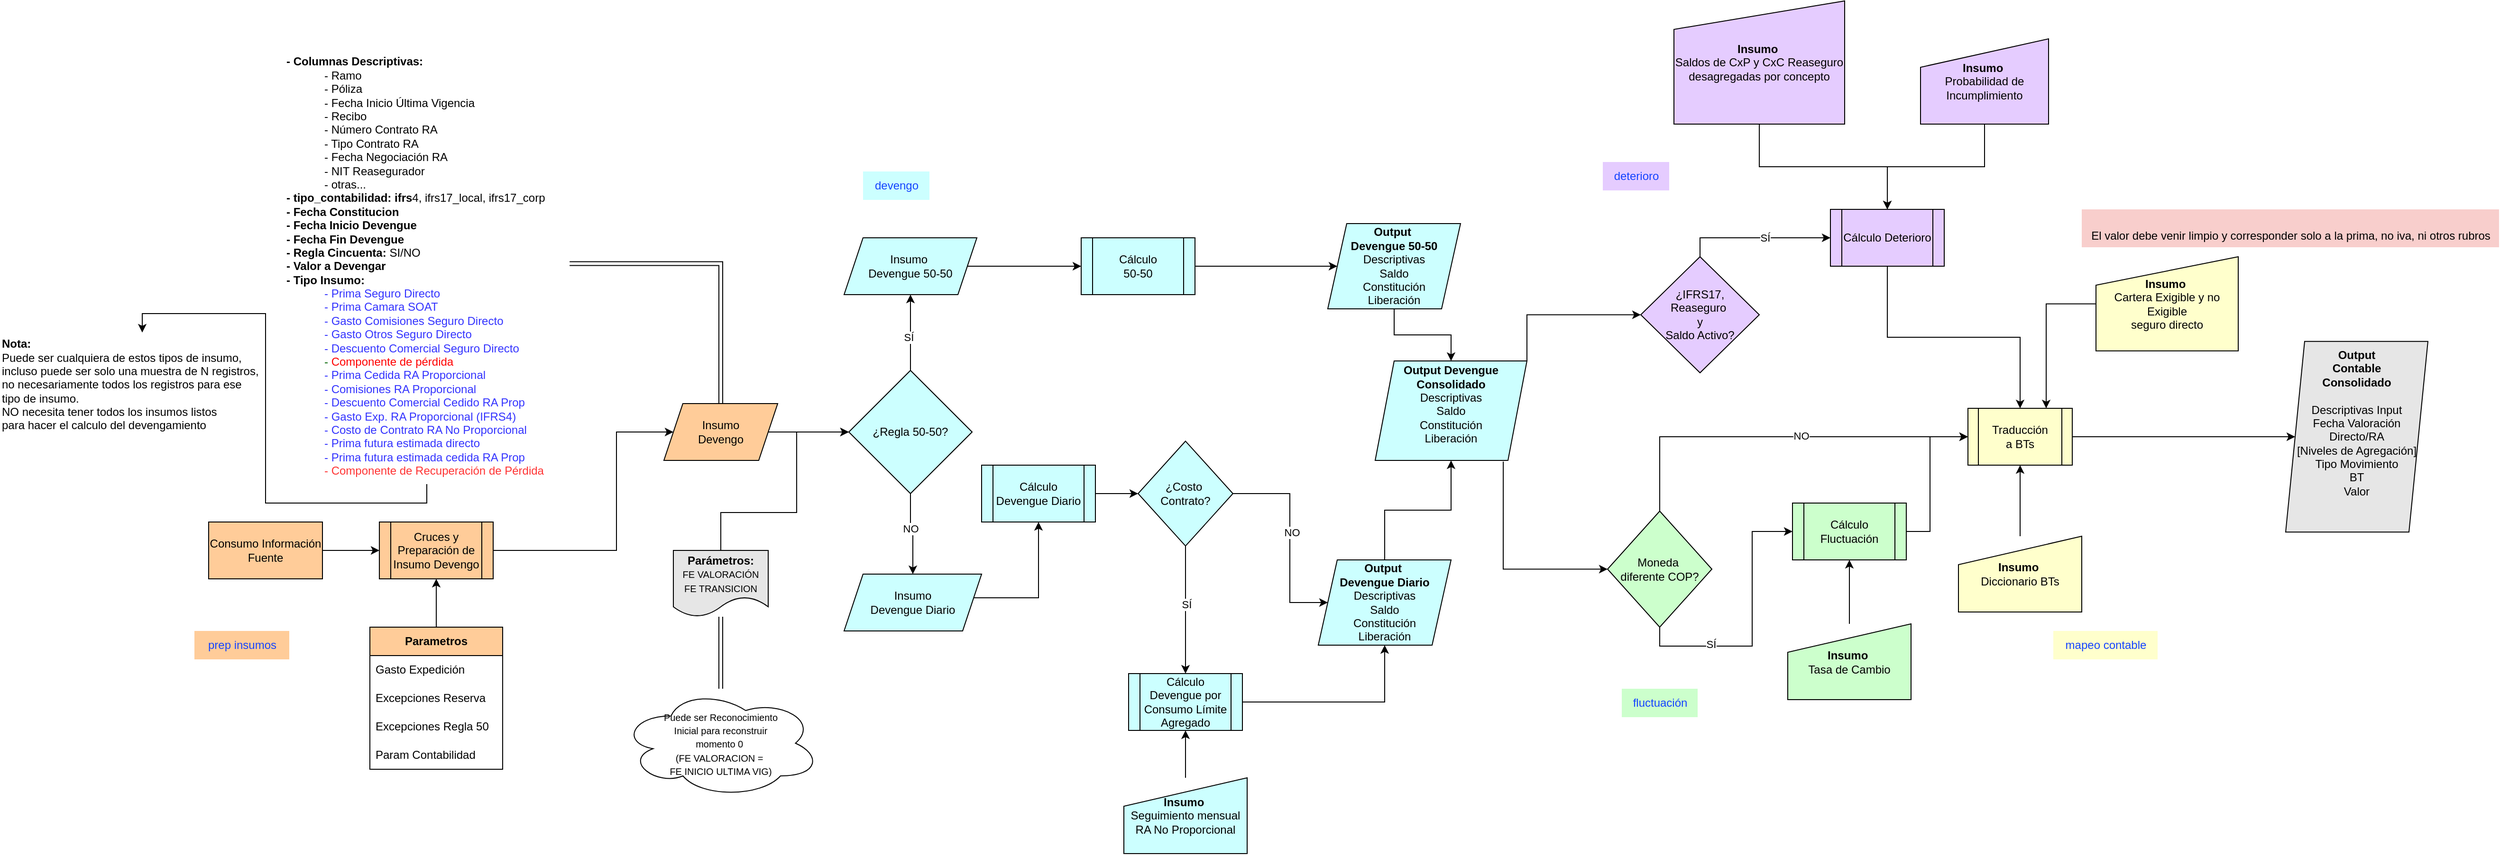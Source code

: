 <mxfile version="26.2.14">
  <diagram name="Page-1" id="3X4eecW_N2UQEbHvISbu">
    <mxGraphModel dx="2959" dy="911" grid="1" gridSize="10" guides="1" tooltips="1" connect="1" arrows="1" fold="1" page="1" pageScale="1" pageWidth="850" pageHeight="1100" math="0" shadow="0">
      <root>
        <mxCell id="0" />
        <mxCell id="1" parent="0" />
        <mxCell id="kGzBY6nuA2iQlPETbh8g-3" style="edgeStyle=orthogonalEdgeStyle;rounded=0;orthogonalLoop=1;jettySize=auto;html=1;exitX=0.5;exitY=1;exitDx=0;exitDy=0;fillColor=#CCFFFF;" edge="1" parent="1" source="kGzBY6nuA2iQlPETbh8g-106" target="kGzBY6nuA2iQlPETbh8g-111">
          <mxGeometry relative="1" as="geometry">
            <mxPoint x="790" y="645" as="targetPoint" />
            <mxPoint x="645" y="290" as="sourcePoint" />
          </mxGeometry>
        </mxCell>
        <mxCell id="kGzBY6nuA2iQlPETbh8g-113" value="SÍ" style="edgeLabel;html=1;align=center;verticalAlign=middle;resizable=0;points=[];" vertex="1" connectable="0" parent="kGzBY6nuA2iQlPETbh8g-3">
          <mxGeometry x="-0.089" y="1" relative="1" as="geometry">
            <mxPoint as="offset" />
          </mxGeometry>
        </mxCell>
        <mxCell id="kGzBY6nuA2iQlPETbh8g-8" value="Cálculo&lt;div&gt;Devengue Diario&lt;/div&gt;" style="shape=process;whiteSpace=wrap;html=1;backgroundOutline=1;fillColor=#CCFFFF;" vertex="1" parent="1">
          <mxGeometry x="415" y="500" width="120" height="60" as="geometry" />
        </mxCell>
        <mxCell id="kGzBY6nuA2iQlPETbh8g-64" style="edgeStyle=orthogonalEdgeStyle;rounded=0;orthogonalLoop=1;jettySize=auto;html=1;exitX=1;exitY=0.5;exitDx=0;exitDy=0;entryX=0;entryY=0.5;entryDx=0;entryDy=0;" edge="1" parent="1" source="kGzBY6nuA2iQlPETbh8g-9" target="kGzBY6nuA2iQlPETbh8g-18">
          <mxGeometry relative="1" as="geometry">
            <mxPoint x="270" y="465" as="targetPoint" />
          </mxGeometry>
        </mxCell>
        <mxCell id="kGzBY6nuA2iQlPETbh8g-81" style="edgeStyle=orthogonalEdgeStyle;rounded=0;orthogonalLoop=1;jettySize=auto;html=1;exitX=0.5;exitY=0;exitDx=0;exitDy=0;entryX=1.002;entryY=0.494;entryDx=0;entryDy=0;entryPerimeter=0;shape=link;" edge="1" parent="1" source="kGzBY6nuA2iQlPETbh8g-9" target="kGzBY6nuA2iQlPETbh8g-60">
          <mxGeometry relative="1" as="geometry">
            <Array as="points">
              <mxPoint x="140" y="287" />
            </Array>
          </mxGeometry>
        </mxCell>
        <mxCell id="kGzBY6nuA2iQlPETbh8g-9" value="Insumo&lt;div&gt;Devengo&lt;/div&gt;" style="shape=parallelogram;perimeter=parallelogramPerimeter;whiteSpace=wrap;html=1;fixedSize=1;fillColor=#FFCC99;" vertex="1" parent="1">
          <mxGeometry x="80" y="435" width="120" height="60" as="geometry" />
        </mxCell>
        <mxCell id="kGzBY6nuA2iQlPETbh8g-33" style="edgeStyle=orthogonalEdgeStyle;rounded=0;orthogonalLoop=1;jettySize=auto;html=1;exitX=1;exitY=0.5;exitDx=0;exitDy=0;fillColor=#CCFFFF;" edge="1" parent="1" source="kGzBY6nuA2iQlPETbh8g-16" target="kGzBY6nuA2iQlPETbh8g-32">
          <mxGeometry relative="1" as="geometry" />
        </mxCell>
        <mxCell id="kGzBY6nuA2iQlPETbh8g-16" value="Cálculo&lt;div&gt;50-50&lt;/div&gt;" style="shape=process;whiteSpace=wrap;html=1;backgroundOutline=1;fillColor=#CCFFFF;" vertex="1" parent="1">
          <mxGeometry x="520" y="260" width="120" height="60" as="geometry" />
        </mxCell>
        <mxCell id="kGzBY6nuA2iQlPETbh8g-20" style="edgeStyle=orthogonalEdgeStyle;rounded=0;orthogonalLoop=1;jettySize=auto;html=1;exitX=0.5;exitY=0;exitDx=0;exitDy=0;entryX=0.5;entryY=1;entryDx=0;entryDy=0;fillColor=#CCFFFF;" edge="1" parent="1" source="kGzBY6nuA2iQlPETbh8g-18" target="kGzBY6nuA2iQlPETbh8g-22">
          <mxGeometry relative="1" as="geometry">
            <mxPoint x="365" y="370" as="targetPoint" />
          </mxGeometry>
        </mxCell>
        <mxCell id="kGzBY6nuA2iQlPETbh8g-28" value="SÍ" style="edgeLabel;html=1;align=center;verticalAlign=middle;resizable=0;points=[];fillColor=#CCFFFF;" vertex="1" connectable="0" parent="kGzBY6nuA2iQlPETbh8g-20">
          <mxGeometry x="-0.125" y="2" relative="1" as="geometry">
            <mxPoint as="offset" />
          </mxGeometry>
        </mxCell>
        <mxCell id="kGzBY6nuA2iQlPETbh8g-24" style="edgeStyle=orthogonalEdgeStyle;rounded=0;orthogonalLoop=1;jettySize=auto;html=1;exitX=0.5;exitY=1;exitDx=0;exitDy=0;fillColor=#CCFFFF;" edge="1" parent="1" source="kGzBY6nuA2iQlPETbh8g-18" target="kGzBY6nuA2iQlPETbh8g-25">
          <mxGeometry relative="1" as="geometry">
            <mxPoint x="340" y="600" as="targetPoint" />
          </mxGeometry>
        </mxCell>
        <mxCell id="kGzBY6nuA2iQlPETbh8g-29" value="NO" style="edgeLabel;html=1;align=center;verticalAlign=middle;resizable=0;points=[];fillColor=#CCFFFF;" vertex="1" connectable="0" parent="kGzBY6nuA2iQlPETbh8g-24">
          <mxGeometry x="-0.167" relative="1" as="geometry">
            <mxPoint as="offset" />
          </mxGeometry>
        </mxCell>
        <mxCell id="kGzBY6nuA2iQlPETbh8g-18" value="¿Regla 50-50?" style="rhombus;whiteSpace=wrap;html=1;fillColor=#CCFFFF;" vertex="1" parent="1">
          <mxGeometry x="275" y="400" width="130" height="130" as="geometry" />
        </mxCell>
        <mxCell id="kGzBY6nuA2iQlPETbh8g-26" style="edgeStyle=orthogonalEdgeStyle;rounded=0;orthogonalLoop=1;jettySize=auto;html=1;exitX=1;exitY=0.5;exitDx=0;exitDy=0;entryX=0;entryY=0.5;entryDx=0;entryDy=0;fillColor=#CCFFFF;" edge="1" parent="1" source="kGzBY6nuA2iQlPETbh8g-22" target="kGzBY6nuA2iQlPETbh8g-16">
          <mxGeometry relative="1" as="geometry" />
        </mxCell>
        <mxCell id="kGzBY6nuA2iQlPETbh8g-22" value="Insumo&amp;nbsp;&lt;div&gt;Devengue 50-50&lt;/div&gt;" style="shape=parallelogram;perimeter=parallelogramPerimeter;whiteSpace=wrap;html=1;fixedSize=1;fillColor=#CCFFFF;" vertex="1" parent="1">
          <mxGeometry x="270" y="260" width="140" height="60" as="geometry" />
        </mxCell>
        <mxCell id="kGzBY6nuA2iQlPETbh8g-117" style="edgeStyle=orthogonalEdgeStyle;rounded=0;orthogonalLoop=1;jettySize=auto;html=1;exitX=1;exitY=0.5;exitDx=0;exitDy=0;entryX=0.5;entryY=1;entryDx=0;entryDy=0;" edge="1" parent="1" source="kGzBY6nuA2iQlPETbh8g-25" target="kGzBY6nuA2iQlPETbh8g-8">
          <mxGeometry relative="1" as="geometry">
            <mxPoint x="475" y="600" as="targetPoint" />
            <Array as="points">
              <mxPoint x="405" y="640" />
              <mxPoint x="475" y="640" />
              <mxPoint x="475" y="585" />
            </Array>
          </mxGeometry>
        </mxCell>
        <mxCell id="kGzBY6nuA2iQlPETbh8g-25" value="Insumo&lt;div&gt;Devengue Diario&lt;/div&gt;" style="shape=parallelogram;perimeter=parallelogramPerimeter;whiteSpace=wrap;html=1;fixedSize=1;fillColor=#CCFFFF;" vertex="1" parent="1">
          <mxGeometry x="270" y="615" width="145" height="60" as="geometry" />
        </mxCell>
        <mxCell id="kGzBY6nuA2iQlPETbh8g-39" style="edgeStyle=orthogonalEdgeStyle;rounded=0;orthogonalLoop=1;jettySize=auto;html=1;exitX=0.5;exitY=0;exitDx=0;exitDy=0;fillColor=#CCFFFF;" edge="1" parent="1" source="kGzBY6nuA2iQlPETbh8g-30" target="kGzBY6nuA2iQlPETbh8g-38">
          <mxGeometry relative="1" as="geometry" />
        </mxCell>
        <mxCell id="kGzBY6nuA2iQlPETbh8g-30" value="&lt;div style=&quot;text-wrap-mode: nowrap;&quot;&gt;&lt;span style=&quot;background-color: transparent; color: light-dark(rgb(0, 0, 0), rgb(255, 255, 255));&quot;&gt;&lt;br&gt;&lt;/span&gt;&lt;/div&gt;&lt;div style=&quot;text-wrap-mode: nowrap;&quot;&gt;&lt;span style=&quot;background-color: transparent; color: light-dark(rgb(0, 0, 0), rgb(255, 255, 255));&quot;&gt;&lt;b&gt;Output&amp;nbsp;&lt;/b&gt;&lt;/span&gt;&lt;/div&gt;&lt;div style=&quot;text-wrap-mode: nowrap;&quot;&gt;&lt;span style=&quot;background-color: transparent; color: light-dark(rgb(0, 0, 0), rgb(255, 255, 255));&quot;&gt;&lt;b&gt;Devengue Diario&lt;/b&gt;&lt;/span&gt;&lt;/div&gt;&lt;div style=&quot;text-wrap-mode: nowrap;&quot;&gt;Descriptivas&lt;/div&gt;&lt;div style=&quot;text-wrap-mode: nowrap;&quot;&gt;&lt;span style=&quot;background-color: transparent; color: light-dark(rgb(0, 0, 0), rgb(255, 255, 255));&quot;&gt;Saldo&lt;/span&gt;&lt;/div&gt;&lt;div style=&quot;text-wrap-mode: nowrap;&quot;&gt;Constitución&lt;/div&gt;&lt;div style=&quot;text-wrap-mode: nowrap;&quot;&gt;Liberación&lt;/div&gt;&lt;div style=&quot;text-wrap-mode: nowrap;&quot;&gt;&lt;br&gt;&lt;/div&gt;" style="shape=parallelogram;perimeter=parallelogramPerimeter;whiteSpace=wrap;html=1;fixedSize=1;fillColor=#CCFFFF;" vertex="1" parent="1">
          <mxGeometry x="770" y="600" width="140" height="90" as="geometry" />
        </mxCell>
        <mxCell id="kGzBY6nuA2iQlPETbh8g-40" style="edgeStyle=orthogonalEdgeStyle;rounded=0;orthogonalLoop=1;jettySize=auto;html=1;exitX=0.5;exitY=1;exitDx=0;exitDy=0;fillColor=#CCFFFF;" edge="1" parent="1" source="kGzBY6nuA2iQlPETbh8g-32" target="kGzBY6nuA2iQlPETbh8g-38">
          <mxGeometry relative="1" as="geometry" />
        </mxCell>
        <mxCell id="kGzBY6nuA2iQlPETbh8g-32" value="&lt;div style=&quot;text-wrap-mode: nowrap;&quot;&gt;&lt;span style=&quot;background-color: transparent; color: light-dark(rgb(0, 0, 0), rgb(255, 255, 255));&quot;&gt;&lt;br&gt;&lt;/span&gt;&lt;/div&gt;&lt;div style=&quot;text-wrap-mode: nowrap;&quot;&gt;&lt;span style=&quot;background-color: transparent; color: light-dark(rgb(0, 0, 0), rgb(255, 255, 255));&quot;&gt;&lt;b&gt;Output&amp;nbsp;&lt;/b&gt;&lt;/span&gt;&lt;/div&gt;&lt;div style=&quot;text-wrap-mode: nowrap;&quot;&gt;&lt;span style=&quot;background-color: transparent; color: light-dark(rgb(0, 0, 0), rgb(255, 255, 255));&quot;&gt;&lt;b&gt;Devengue 50-50&lt;/b&gt;&lt;/span&gt;&lt;/div&gt;&lt;div style=&quot;text-wrap-mode: nowrap;&quot;&gt;&lt;span style=&quot;background-color: transparent; color: light-dark(rgb(0, 0, 0), rgb(255, 255, 255));&quot;&gt;Descriptivas&lt;/span&gt;&lt;/div&gt;&lt;div style=&quot;text-wrap-mode: nowrap;&quot;&gt;&lt;span style=&quot;background-color: transparent; color: light-dark(rgb(0, 0, 0), rgb(255, 255, 255));&quot;&gt;Saldo&lt;/span&gt;&lt;/div&gt;&lt;div style=&quot;text-wrap-mode: nowrap;&quot;&gt;Constitución&lt;/div&gt;&lt;div style=&quot;text-wrap-mode: nowrap;&quot;&gt;Liberación&lt;/div&gt;&lt;div style=&quot;text-wrap-mode: nowrap;&quot;&gt;&lt;br&gt;&lt;/div&gt;" style="shape=parallelogram;perimeter=parallelogramPerimeter;whiteSpace=wrap;html=1;fixedSize=1;fillColor=#CCFFFF;" vertex="1" parent="1">
          <mxGeometry x="780" y="245" width="140" height="90" as="geometry" />
        </mxCell>
        <mxCell id="kGzBY6nuA2iQlPETbh8g-41" style="edgeStyle=orthogonalEdgeStyle;rounded=0;orthogonalLoop=1;jettySize=auto;html=1;exitX=1;exitY=0;exitDx=0;exitDy=0;entryX=0;entryY=0.5;entryDx=0;entryDy=0;" edge="1" parent="1" source="kGzBY6nuA2iQlPETbh8g-38" target="kGzBY6nuA2iQlPETbh8g-45">
          <mxGeometry relative="1" as="geometry">
            <mxPoint x="1080" y="452.5" as="targetPoint" />
          </mxGeometry>
        </mxCell>
        <mxCell id="kGzBY6nuA2iQlPETbh8g-50" style="edgeStyle=orthogonalEdgeStyle;rounded=0;orthogonalLoop=1;jettySize=auto;html=1;exitX=0.5;exitY=1;exitDx=0;exitDy=0;fillColor=#CCFFCC;" edge="1" parent="1" source="kGzBY6nuA2iQlPETbh8g-73" target="kGzBY6nuA2iQlPETbh8g-51">
          <mxGeometry relative="1" as="geometry">
            <mxPoint x="1100" y="600" as="targetPoint" />
            <mxPoint x="1080" y="490" as="sourcePoint" />
          </mxGeometry>
        </mxCell>
        <mxCell id="kGzBY6nuA2iQlPETbh8g-75" value="SÍ" style="edgeLabel;html=1;align=center;verticalAlign=middle;resizable=0;points=[];fillColor=#CCFFCC;" vertex="1" connectable="0" parent="kGzBY6nuA2iQlPETbh8g-50">
          <mxGeometry x="-0.474" y="2" relative="1" as="geometry">
            <mxPoint as="offset" />
          </mxGeometry>
        </mxCell>
        <mxCell id="kGzBY6nuA2iQlPETbh8g-38" value="&lt;b&gt;Output Devengue&lt;/b&gt;&lt;div&gt;&lt;b&gt;Consolidado&lt;/b&gt;&lt;/div&gt;&lt;div&gt;&lt;div&gt;&lt;div style=&quot;text-wrap-mode: nowrap;&quot;&gt;&lt;span style=&quot;background-color: transparent; color: light-dark(rgb(0, 0, 0), rgb(255, 255, 255));&quot;&gt;Descriptivas&lt;/span&gt;&lt;/div&gt;&lt;div style=&quot;text-wrap-mode: nowrap;&quot;&gt;&lt;span style=&quot;background-color: transparent; color: light-dark(rgb(0, 0, 0), rgb(255, 255, 255));&quot;&gt;Saldo&lt;/span&gt;&lt;/div&gt;&lt;div style=&quot;text-wrap-mode: nowrap;&quot;&gt;Constitución&lt;/div&gt;&lt;div style=&quot;text-wrap-mode: nowrap;&quot;&gt;Liberación&lt;/div&gt;&lt;div style=&quot;text-wrap-mode: nowrap;&quot;&gt;&lt;br&gt;&lt;/div&gt;&lt;/div&gt;&lt;/div&gt;" style="shape=parallelogram;perimeter=parallelogramPerimeter;whiteSpace=wrap;html=1;fixedSize=1;fillColor=#CCFFFF;" vertex="1" parent="1">
          <mxGeometry x="830" y="390" width="160" height="105" as="geometry" />
        </mxCell>
        <mxCell id="kGzBY6nuA2iQlPETbh8g-47" value="" style="edgeStyle=orthogonalEdgeStyle;rounded=0;orthogonalLoop=1;jettySize=auto;html=1;exitX=0.5;exitY=0;exitDx=0;exitDy=0;fillColor=#E5CCFF;" edge="1" parent="1" source="kGzBY6nuA2iQlPETbh8g-45" target="kGzBY6nuA2iQlPETbh8g-46">
          <mxGeometry relative="1" as="geometry" />
        </mxCell>
        <mxCell id="kGzBY6nuA2iQlPETbh8g-54" value="SÍ" style="edgeLabel;html=1;align=center;verticalAlign=middle;resizable=0;points=[];fillColor=#E5CCFF;" vertex="1" connectable="0" parent="kGzBY6nuA2iQlPETbh8g-47">
          <mxGeometry x="-0.378" relative="1" as="geometry">
            <mxPoint x="39" as="offset" />
          </mxGeometry>
        </mxCell>
        <mxCell id="kGzBY6nuA2iQlPETbh8g-45" value="¿IFRS17,&lt;div&gt;Reaseguro&amp;nbsp;&lt;div&gt;y&lt;/div&gt;&lt;div&gt;Saldo Activo?&lt;/div&gt;&lt;/div&gt;" style="rhombus;whiteSpace=wrap;html=1;fillColor=#E5CCFF;" vertex="1" parent="1">
          <mxGeometry x="1110" y="280" width="125" height="122.5" as="geometry" />
        </mxCell>
        <mxCell id="kGzBY6nuA2iQlPETbh8g-57" style="edgeStyle=orthogonalEdgeStyle;rounded=0;orthogonalLoop=1;jettySize=auto;html=1;exitX=0.5;exitY=1;exitDx=0;exitDy=0;entryX=0.5;entryY=0;entryDx=0;entryDy=0;" edge="1" parent="1" source="kGzBY6nuA2iQlPETbh8g-46" target="kGzBY6nuA2iQlPETbh8g-48">
          <mxGeometry relative="1" as="geometry">
            <mxPoint x="1430" y="400" as="targetPoint" />
          </mxGeometry>
        </mxCell>
        <mxCell id="kGzBY6nuA2iQlPETbh8g-46" value="Cálculo Deterioro" style="shape=process;whiteSpace=wrap;html=1;backgroundOutline=1;fillColor=#E5CCFF;" vertex="1" parent="1">
          <mxGeometry x="1310" y="230" width="120" height="60" as="geometry" />
        </mxCell>
        <mxCell id="kGzBY6nuA2iQlPETbh8g-49" style="edgeStyle=orthogonalEdgeStyle;rounded=0;orthogonalLoop=1;jettySize=auto;html=1;exitX=1;exitY=0.5;exitDx=0;exitDy=0;entryX=0;entryY=0.5;entryDx=0;entryDy=0;" edge="1" parent="1" source="kGzBY6nuA2iQlPETbh8g-48" target="kGzBY6nuA2iQlPETbh8g-56">
          <mxGeometry relative="1" as="geometry">
            <mxPoint x="1635" y="570" as="targetPoint" />
          </mxGeometry>
        </mxCell>
        <mxCell id="kGzBY6nuA2iQlPETbh8g-48" value="&amp;nbsp;Traducción&amp;nbsp;&lt;div&gt;a BTs&lt;/div&gt;" style="shape=process;whiteSpace=wrap;html=1;backgroundOutline=1;fillColor=#FFFFCC;" vertex="1" parent="1">
          <mxGeometry x="1455" y="440" width="110" height="60" as="geometry" />
        </mxCell>
        <mxCell id="kGzBY6nuA2iQlPETbh8g-55" style="edgeStyle=orthogonalEdgeStyle;rounded=0;orthogonalLoop=1;jettySize=auto;html=1;exitX=1;exitY=0.5;exitDx=0;exitDy=0;entryX=0;entryY=0.5;entryDx=0;entryDy=0;" edge="1" parent="1" source="kGzBY6nuA2iQlPETbh8g-51" target="kGzBY6nuA2iQlPETbh8g-48">
          <mxGeometry relative="1" as="geometry">
            <mxPoint x="1520" y="577.5" as="targetPoint" />
            <Array as="points">
              <mxPoint x="1415" y="570" />
              <mxPoint x="1415" y="470" />
            </Array>
          </mxGeometry>
        </mxCell>
        <mxCell id="kGzBY6nuA2iQlPETbh8g-51" value="Cálculo&lt;div&gt;Fluctuación&lt;/div&gt;" style="shape=process;whiteSpace=wrap;html=1;backgroundOutline=1;fillColor=#CCFFCC;" vertex="1" parent="1">
          <mxGeometry x="1270" y="540" width="120" height="60" as="geometry" />
        </mxCell>
        <mxCell id="kGzBY6nuA2iQlPETbh8g-56" value="&lt;b&gt;Output&lt;/b&gt;&lt;div&gt;&lt;b&gt;Contable&lt;br&gt;&lt;/b&gt;&lt;div&gt;&lt;b&gt;Consolidado&lt;/b&gt;&lt;/div&gt;&lt;div&gt;&lt;b&gt;&lt;br&gt;&lt;/b&gt;&lt;div&gt;&lt;div style=&quot;text-wrap-mode: nowrap;&quot;&gt;Descriptivas Input&lt;/div&gt;&lt;div style=&quot;text-wrap-mode: nowrap;&quot;&gt;Fecha Valoración&lt;/div&gt;&lt;div style=&quot;text-wrap-mode: nowrap;&quot;&gt;Directo/RA&lt;/div&gt;&lt;div style=&quot;text-wrap-mode: nowrap;&quot;&gt;[Niveles de Agregación]&lt;/div&gt;&lt;div style=&quot;text-wrap-mode: nowrap;&quot;&gt;Tipo Movimiento&lt;/div&gt;&lt;div style=&quot;text-wrap-mode: nowrap;&quot;&gt;BT&lt;/div&gt;&lt;div style=&quot;text-wrap-mode: nowrap;&quot;&gt;Valor&lt;/div&gt;&lt;div style=&quot;text-wrap-mode: nowrap;&quot;&gt;&lt;br&gt;&lt;/div&gt;&lt;div style=&quot;text-wrap-mode: nowrap;&quot;&gt;&lt;br&gt;&lt;/div&gt;&lt;/div&gt;&lt;/div&gt;&lt;/div&gt;" style="shape=parallelogram;perimeter=parallelogramPerimeter;whiteSpace=wrap;html=1;fixedSize=1;fillColor=#E6E6E6;" vertex="1" parent="1">
          <mxGeometry x="1790" y="369.38" width="150" height="201.25" as="geometry" />
        </mxCell>
        <mxCell id="kGzBY6nuA2iQlPETbh8g-98" style="edgeStyle=orthogonalEdgeStyle;rounded=0;orthogonalLoop=1;jettySize=auto;html=1;" edge="1" parent="1" source="kGzBY6nuA2iQlPETbh8g-60" target="kGzBY6nuA2iQlPETbh8g-97">
          <mxGeometry relative="1" as="geometry" />
        </mxCell>
        <mxCell id="kGzBY6nuA2iQlPETbh8g-60" value="&lt;div&gt;&lt;b&gt;- Columnas Descriptivas:&lt;/b&gt;&lt;/div&gt;&lt;blockquote style=&quot;margin: 0 0 0 40px; border: none; padding: 0px;&quot;&gt;&lt;div&gt;- Ramo&lt;/div&gt;&lt;div&gt;- Póliza&lt;/div&gt;&lt;div&gt;- Fecha Inicio Última Vigencia&lt;/div&gt;&lt;div&gt;- Recibo&lt;/div&gt;&lt;div&gt;- Número Contrato RA&lt;/div&gt;&lt;div&gt;- Tipo Contrato RA&lt;/div&gt;&lt;div&gt;- Fecha Negociación RA&lt;/div&gt;&lt;div&gt;- NIT Reasegurador&lt;/div&gt;&lt;div&gt;- otras...&lt;/div&gt;&lt;/blockquote&gt;&lt;div&gt;&lt;b&gt;- tipo_contabilidad: ifrs&lt;/b&gt;4, ifrs17_local, ifrs17_corp&lt;/div&gt;&lt;div&gt;&lt;b&gt;- Fecha Constitucion&lt;/b&gt;&lt;/div&gt;&lt;div&gt;&lt;b&gt;- Fecha Inicio Devengue&lt;/b&gt;&lt;/div&gt;&lt;div&gt;&lt;b&gt;- Fecha Fin Devengue&lt;/b&gt;&lt;/div&gt;&lt;div&gt;&lt;b&gt;- Regla Cincuenta: &lt;/b&gt;SI/NO&lt;/div&gt;&lt;div&gt;&lt;b&gt;- Valor a Devengar&lt;/b&gt;&lt;/div&gt;&lt;div&gt;&lt;b&gt;- Tipo Insumo:&lt;/b&gt;&lt;/div&gt;&lt;blockquote style=&quot;margin: 0 0 0 40px; border: none; padding: 0px;&quot;&gt;&lt;font style=&quot;color: rgb(51, 51, 255);&quot;&gt;- Prima Seguro Directo&lt;/font&gt;&lt;div&gt;&lt;div style=&quot;&quot;&gt;&lt;font style=&quot;color: rgb(51, 51, 255);&quot;&gt;&lt;span style=&quot;background-color: transparent;&quot;&gt;-&lt;/span&gt;&lt;span style=&quot;background-color: transparent;&quot;&gt;&lt;font style=&quot;&quot;&gt; Prima Camara SOAT&lt;/font&gt;&lt;/span&gt;&lt;/font&gt;&lt;/div&gt;&lt;/div&gt;&lt;div&gt;&lt;div&gt;&lt;font style=&quot;color: rgb(51, 51, 255);&quot;&gt;- Gasto Comisiones Seguro Directo&lt;/font&gt;&lt;/div&gt;&lt;/div&gt;&lt;div&gt;&lt;div&gt;&lt;font style=&quot;color: rgb(51, 51, 255);&quot;&gt;- Gasto Otros Seguro Directo&lt;/font&gt;&lt;/div&gt;&lt;/div&gt;&lt;div&gt;&lt;div&gt;&lt;font style=&quot;color: rgb(51, 51, 255);&quot;&gt;- Descuento Comercial Seguro Directo&lt;/font&gt;&lt;/div&gt;&lt;/div&gt;&lt;div&gt;&lt;font style=&quot;color: rgb(0, 102, 0);&quot;&gt;-&lt;/font&gt;&lt;font style=&quot;color: rgb(255, 0, 0);&quot;&gt; Componente de pérdida&lt;/font&gt;&lt;/div&gt;&lt;div&gt;&lt;div&gt;&lt;font style=&quot;color: rgb(51, 51, 255);&quot;&gt;- Prima Cedida RA Proporcional&lt;/font&gt;&lt;/div&gt;&lt;/div&gt;&lt;div&gt;&lt;div&gt;&lt;font style=&quot;color: rgb(51, 51, 255);&quot;&gt;- Comisiones RA Proporcional&lt;/font&gt;&lt;/div&gt;&lt;/div&gt;&lt;div&gt;&lt;font style=&quot;color: rgb(51, 51, 255);&quot;&gt;- Descuento Comercial Cedido RA Prop&lt;/font&gt;&lt;/div&gt;&lt;div&gt;&lt;div&gt;&lt;font style=&quot;color: rgb(51, 51, 255);&quot;&gt;- Gasto Exp. RA Proporcional (IFRS4)&lt;/font&gt;&lt;/div&gt;&lt;/div&gt;&lt;div&gt;&lt;div&gt;&lt;font style=&quot;color: rgb(51, 51, 255);&quot;&gt;- Costo de Contrato RA No Proporcional&lt;/font&gt;&lt;/div&gt;&lt;/div&gt;&lt;div&gt;&lt;font style=&quot;color: rgb(51, 51, 255);&quot;&gt;- Prima futura estimada directo&lt;/font&gt;&lt;/div&gt;&lt;div&gt;&lt;font style=&quot;color: rgb(51, 51, 255);&quot;&gt;-&amp;nbsp;&lt;span style=&quot;background-color: transparent;&quot;&gt;Prima futura estimada cedida RA Prop&lt;/span&gt;&lt;/font&gt;&lt;/div&gt;&lt;div&gt;&lt;font style=&quot;color: rgb(255, 51, 51);&quot;&gt;&lt;span style=&quot;background-color: transparent;&quot;&gt;- Componente de Recuperación de Pérdida&lt;/span&gt;&lt;/font&gt;&lt;/div&gt;&lt;/blockquote&gt;" style="text;html=1;align=left;verticalAlign=middle;resizable=0;points=[];autosize=1;strokeColor=none;fillColor=none;" vertex="1" parent="1">
          <mxGeometry x="-320" y="60" width="300" height="460" as="geometry" />
        </mxCell>
        <mxCell id="kGzBY6nuA2iQlPETbh8g-63" style="edgeStyle=orthogonalEdgeStyle;rounded=0;orthogonalLoop=1;jettySize=auto;html=1;exitX=0.5;exitY=0;exitDx=0;exitDy=0;entryX=0;entryY=0.5;entryDx=0;entryDy=0;" edge="1" parent="1" source="kGzBY6nuA2iQlPETbh8g-62" target="kGzBY6nuA2iQlPETbh8g-18">
          <mxGeometry relative="1" as="geometry">
            <mxPoint x="270" y="465" as="targetPoint" />
            <Array as="points">
              <mxPoint x="140" y="550" />
              <mxPoint x="220" y="550" />
              <mxPoint x="220" y="465" />
            </Array>
          </mxGeometry>
        </mxCell>
        <mxCell id="kGzBY6nuA2iQlPETbh8g-95" value="" style="edgeStyle=orthogonalEdgeStyle;rounded=0;orthogonalLoop=1;jettySize=auto;html=1;shape=link;" edge="1" parent="1" source="kGzBY6nuA2iQlPETbh8g-62" target="kGzBY6nuA2iQlPETbh8g-94">
          <mxGeometry relative="1" as="geometry" />
        </mxCell>
        <mxCell id="kGzBY6nuA2iQlPETbh8g-62" value="&lt;b&gt;Parámetros:&lt;/b&gt;&lt;div&gt;&lt;font style=&quot;font-size: 10px;&quot;&gt;FE VALORACIÓN&lt;/font&gt;&lt;/div&gt;&lt;div&gt;&lt;font style=&quot;font-size: 10px;&quot;&gt;FE TRANSICION&lt;/font&gt;&lt;/div&gt;" style="shape=document;whiteSpace=wrap;html=1;boundedLbl=1;fillColor=#E6E6E6;" vertex="1" parent="1">
          <mxGeometry x="90" y="590" width="100" height="70" as="geometry" />
        </mxCell>
        <mxCell id="kGzBY6nuA2iQlPETbh8g-68" style="edgeStyle=orthogonalEdgeStyle;rounded=0;orthogonalLoop=1;jettySize=auto;html=1;exitX=0.5;exitY=1;exitDx=0;exitDy=0;fillColor=#E5CCFF;" edge="1" parent="1" source="kGzBY6nuA2iQlPETbh8g-67" target="kGzBY6nuA2iQlPETbh8g-46">
          <mxGeometry relative="1" as="geometry" />
        </mxCell>
        <mxCell id="kGzBY6nuA2iQlPETbh8g-67" value="&lt;b&gt;Insumo&amp;nbsp;&lt;/b&gt;&lt;div&gt;Probabilidad de Incumplimiento&lt;/div&gt;" style="shape=manualInput;whiteSpace=wrap;html=1;fillColor=#E5CCFF;" vertex="1" parent="1">
          <mxGeometry x="1405" y="50" width="135" height="90" as="geometry" />
        </mxCell>
        <mxCell id="kGzBY6nuA2iQlPETbh8g-70" style="edgeStyle=orthogonalEdgeStyle;rounded=0;orthogonalLoop=1;jettySize=auto;html=1;exitX=0.5;exitY=0;exitDx=0;exitDy=0;entryX=0.5;entryY=1;entryDx=0;entryDy=0;fillColor=#FFFFCC;" edge="1" parent="1" source="kGzBY6nuA2iQlPETbh8g-69" target="kGzBY6nuA2iQlPETbh8g-48">
          <mxGeometry relative="1" as="geometry" />
        </mxCell>
        <mxCell id="kGzBY6nuA2iQlPETbh8g-69" value="&lt;b&gt;Insumo&amp;nbsp;&lt;/b&gt;&lt;div&gt;Diccionario BTs&lt;/div&gt;" style="shape=manualInput;whiteSpace=wrap;html=1;fillColor=#FFFFCC;" vertex="1" parent="1">
          <mxGeometry x="1445" y="575" width="130" height="80" as="geometry" />
        </mxCell>
        <mxCell id="kGzBY6nuA2iQlPETbh8g-72" style="edgeStyle=orthogonalEdgeStyle;rounded=0;orthogonalLoop=1;jettySize=auto;html=1;exitX=0.5;exitY=0;exitDx=0;exitDy=0;entryX=0.5;entryY=1;entryDx=0;entryDy=0;fillColor=#CCFFCC;" edge="1" parent="1" source="kGzBY6nuA2iQlPETbh8g-71" target="kGzBY6nuA2iQlPETbh8g-51">
          <mxGeometry relative="1" as="geometry" />
        </mxCell>
        <mxCell id="kGzBY6nuA2iQlPETbh8g-71" value="&lt;b&gt;Insumo&amp;nbsp;&lt;/b&gt;&lt;div&gt;Tasa de Cambio&lt;/div&gt;" style="shape=manualInput;whiteSpace=wrap;html=1;fillColor=#CCFFCC;" vertex="1" parent="1">
          <mxGeometry x="1265" y="667.5" width="130" height="80" as="geometry" />
        </mxCell>
        <mxCell id="kGzBY6nuA2iQlPETbh8g-74" value="" style="edgeStyle=orthogonalEdgeStyle;rounded=0;orthogonalLoop=1;jettySize=auto;html=1;exitX=0.844;exitY=1.012;exitDx=0;exitDy=0;exitPerimeter=0;entryX=0;entryY=0.5;entryDx=0;entryDy=0;" edge="1" parent="1" source="kGzBY6nuA2iQlPETbh8g-38" target="kGzBY6nuA2iQlPETbh8g-73">
          <mxGeometry relative="1" as="geometry">
            <mxPoint x="1260" y="560" as="targetPoint" />
            <mxPoint x="980" y="453" as="sourcePoint" />
            <Array as="points">
              <mxPoint x="965" y="610" />
            </Array>
          </mxGeometry>
        </mxCell>
        <mxCell id="kGzBY6nuA2iQlPETbh8g-79" style="edgeStyle=orthogonalEdgeStyle;rounded=0;orthogonalLoop=1;jettySize=auto;html=1;exitX=0.5;exitY=0;exitDx=0;exitDy=0;entryX=0;entryY=0.5;entryDx=0;entryDy=0;" edge="1" parent="1" source="kGzBY6nuA2iQlPETbh8g-73" target="kGzBY6nuA2iQlPETbh8g-48">
          <mxGeometry relative="1" as="geometry" />
        </mxCell>
        <mxCell id="kGzBY6nuA2iQlPETbh8g-80" value="NO" style="edgeLabel;html=1;align=center;verticalAlign=middle;resizable=0;points=[];fillColor=#CCFFCC;" vertex="1" connectable="0" parent="kGzBY6nuA2iQlPETbh8g-79">
          <mxGeometry x="0.128" y="1" relative="1" as="geometry">
            <mxPoint as="offset" />
          </mxGeometry>
        </mxCell>
        <mxCell id="kGzBY6nuA2iQlPETbh8g-73" value="Moneda&amp;nbsp;&lt;div&gt;diferente COP?&lt;/div&gt;" style="rhombus;whiteSpace=wrap;html=1;fillColor=#CCFFCC;" vertex="1" parent="1">
          <mxGeometry x="1075" y="548.5" width="110" height="122.5" as="geometry" />
        </mxCell>
        <mxCell id="kGzBY6nuA2iQlPETbh8g-83" style="edgeStyle=orthogonalEdgeStyle;rounded=0;orthogonalLoop=1;jettySize=auto;html=1;exitX=1;exitY=0.5;exitDx=0;exitDy=0;entryX=0;entryY=0.5;entryDx=0;entryDy=0;" edge="1" parent="1" source="kGzBY6nuA2iQlPETbh8g-82" target="kGzBY6nuA2iQlPETbh8g-9">
          <mxGeometry relative="1" as="geometry">
            <Array as="points">
              <mxPoint x="30" y="590" />
              <mxPoint x="30" y="465" />
            </Array>
          </mxGeometry>
        </mxCell>
        <mxCell id="kGzBY6nuA2iQlPETbh8g-82" value="Cruces y Preparación de Insumo Devengo" style="shape=process;whiteSpace=wrap;html=1;backgroundOutline=1;fillColor=#FFCC99;" vertex="1" parent="1">
          <mxGeometry x="-220" y="560" width="120" height="60" as="geometry" />
        </mxCell>
        <mxCell id="kGzBY6nuA2iQlPETbh8g-93" style="edgeStyle=orthogonalEdgeStyle;rounded=0;orthogonalLoop=1;jettySize=auto;html=1;exitX=0.5;exitY=0;exitDx=0;exitDy=0;entryX=0.5;entryY=1;entryDx=0;entryDy=0;" edge="1" parent="1" source="kGzBY6nuA2iQlPETbh8g-85" target="kGzBY6nuA2iQlPETbh8g-82">
          <mxGeometry relative="1" as="geometry" />
        </mxCell>
        <mxCell id="kGzBY6nuA2iQlPETbh8g-85" value="&lt;b&gt;Parametros&lt;/b&gt;" style="swimlane;fontStyle=0;childLayout=stackLayout;horizontal=1;startSize=30;horizontalStack=0;resizeParent=1;resizeParentMax=0;resizeLast=0;collapsible=1;marginBottom=0;whiteSpace=wrap;html=1;fillColor=#FFCC99;" vertex="1" parent="1">
          <mxGeometry x="-230" y="671" width="140" height="150" as="geometry">
            <mxRectangle x="-230" y="671" width="100" height="30" as="alternateBounds" />
          </mxGeometry>
        </mxCell>
        <mxCell id="kGzBY6nuA2iQlPETbh8g-86" value="Gasto Expedición" style="text;strokeColor=none;fillColor=none;align=left;verticalAlign=middle;spacingLeft=4;spacingRight=4;overflow=hidden;points=[[0,0.5],[1,0.5]];portConstraint=eastwest;rotatable=0;whiteSpace=wrap;html=1;" vertex="1" parent="kGzBY6nuA2iQlPETbh8g-85">
          <mxGeometry y="30" width="140" height="30" as="geometry" />
        </mxCell>
        <mxCell id="kGzBY6nuA2iQlPETbh8g-87" value="Excepciones Reserva" style="text;strokeColor=none;fillColor=none;align=left;verticalAlign=middle;spacingLeft=4;spacingRight=4;overflow=hidden;points=[[0,0.5],[1,0.5]];portConstraint=eastwest;rotatable=0;whiteSpace=wrap;html=1;" vertex="1" parent="kGzBY6nuA2iQlPETbh8g-85">
          <mxGeometry y="60" width="140" height="30" as="geometry" />
        </mxCell>
        <mxCell id="kGzBY6nuA2iQlPETbh8g-88" value="Excepciones Regla 50" style="text;strokeColor=none;fillColor=none;align=left;verticalAlign=middle;spacingLeft=4;spacingRight=4;overflow=hidden;points=[[0,0.5],[1,0.5]];portConstraint=eastwest;rotatable=0;whiteSpace=wrap;html=1;" vertex="1" parent="kGzBY6nuA2iQlPETbh8g-85">
          <mxGeometry y="90" width="140" height="30" as="geometry" />
        </mxCell>
        <mxCell id="kGzBY6nuA2iQlPETbh8g-89" value="Param Contabilidad" style="text;strokeColor=none;fillColor=none;align=left;verticalAlign=middle;spacingLeft=4;spacingRight=4;overflow=hidden;points=[[0,0.5],[1,0.5]];portConstraint=eastwest;rotatable=0;whiteSpace=wrap;html=1;" vertex="1" parent="kGzBY6nuA2iQlPETbh8g-85">
          <mxGeometry y="120" width="140" height="30" as="geometry" />
        </mxCell>
        <mxCell id="kGzBY6nuA2iQlPETbh8g-92" style="edgeStyle=orthogonalEdgeStyle;rounded=0;orthogonalLoop=1;jettySize=auto;html=1;exitX=1;exitY=0.5;exitDx=0;exitDy=0;entryX=0;entryY=0.5;entryDx=0;entryDy=0;" edge="1" parent="1" source="kGzBY6nuA2iQlPETbh8g-91" target="kGzBY6nuA2iQlPETbh8g-82">
          <mxGeometry relative="1" as="geometry" />
        </mxCell>
        <mxCell id="kGzBY6nuA2iQlPETbh8g-91" value="Consumo Información Fuente" style="rounded=0;whiteSpace=wrap;html=1;fillColor=#FFCC99;" vertex="1" parent="1">
          <mxGeometry x="-400" y="560" width="120" height="60" as="geometry" />
        </mxCell>
        <mxCell id="kGzBY6nuA2iQlPETbh8g-94" value="&lt;font style=&quot;font-size: 10px;&quot;&gt;Puede ser Reconocimiento&lt;/font&gt;&lt;div&gt;&lt;font style=&quot;font-size: 10px;&quot;&gt;&amp;nbsp;Inicial para reconstruir&amp;nbsp;&lt;/font&gt;&lt;/div&gt;&lt;div&gt;&lt;font style=&quot;font-size: 10px;&quot;&gt;momento 0&amp;nbsp;&lt;/font&gt;&lt;/div&gt;&lt;div&gt;&lt;font style=&quot;font-size: 10px;&quot;&gt;(FE VALORACION =&amp;nbsp;&lt;/font&gt;&lt;/div&gt;&lt;div&gt;&lt;font style=&quot;font-size: 10px;&quot;&gt;FE INICIO ULTIMA VIG)&lt;/font&gt;&lt;/div&gt;" style="ellipse;shape=cloud;whiteSpace=wrap;html=1;" vertex="1" parent="1">
          <mxGeometry x="35" y="736" width="210" height="115" as="geometry" />
        </mxCell>
        <mxCell id="kGzBY6nuA2iQlPETbh8g-97" value="&lt;div&gt;&lt;b&gt;Nota:&lt;/b&gt;&lt;/div&gt;Puede ser cualquiera de estos tipos de insumo,&lt;div&gt;incluso puede ser solo una muestra de N registros,&amp;nbsp;&lt;/div&gt;&lt;div&gt;no necesariamente todos los registros para ese&amp;nbsp;&lt;/div&gt;&lt;div&gt;tipo de insumo.&lt;div&gt;NO necesita tener todos los insumos listos&amp;nbsp;&lt;/div&gt;&lt;div&gt;para hacer el calculo del devengamiento&lt;/div&gt;&lt;/div&gt;" style="text;html=1;align=left;verticalAlign=middle;resizable=0;points=[];autosize=1;strokeColor=none;fillColor=none;" vertex="1" parent="1">
          <mxGeometry x="-620" y="360" width="300" height="110" as="geometry" />
        </mxCell>
        <mxCell id="kGzBY6nuA2iQlPETbh8g-102" value="&lt;font style=&quot;color: rgb(20, 67, 255);&quot;&gt;devengo&lt;/font&gt;" style="text;html=1;align=center;verticalAlign=middle;resizable=0;points=[];autosize=1;strokeColor=none;fillColor=#CCFFFF;" vertex="1" parent="1">
          <mxGeometry x="290" y="190" width="70" height="30" as="geometry" />
        </mxCell>
        <mxCell id="kGzBY6nuA2iQlPETbh8g-104" value="" style="edgeStyle=orthogonalEdgeStyle;rounded=0;orthogonalLoop=1;jettySize=auto;html=1;entryX=0.5;entryY=0;entryDx=0;entryDy=0;fillColor=#E5CCFF;" edge="1" parent="1" source="kGzBY6nuA2iQlPETbh8g-103" target="kGzBY6nuA2iQlPETbh8g-46">
          <mxGeometry relative="1" as="geometry" />
        </mxCell>
        <mxCell id="kGzBY6nuA2iQlPETbh8g-103" value="&lt;b&gt;Insumo&amp;nbsp;&lt;/b&gt;&lt;div&gt;Saldos de CxP y CxC Reaseguro desagregadas por concepto&lt;/div&gt;" style="shape=manualInput;whiteSpace=wrap;html=1;fillColor=#E5CCFF;" vertex="1" parent="1">
          <mxGeometry x="1145" y="10" width="180" height="130" as="geometry" />
        </mxCell>
        <mxCell id="kGzBY6nuA2iQlPETbh8g-112" style="edgeStyle=orthogonalEdgeStyle;rounded=0;orthogonalLoop=1;jettySize=auto;html=1;entryX=0.5;entryY=1;entryDx=0;entryDy=0;" edge="1" parent="1" source="kGzBY6nuA2iQlPETbh8g-105" target="kGzBY6nuA2iQlPETbh8g-111">
          <mxGeometry relative="1" as="geometry" />
        </mxCell>
        <mxCell id="kGzBY6nuA2iQlPETbh8g-105" value="&lt;b&gt;Insumo&amp;nbsp;&lt;/b&gt;&lt;div&gt;Seguimiento mensual RA No Proporcional&lt;/div&gt;" style="shape=manualInput;whiteSpace=wrap;html=1;fillColor=#CCFFFF;" vertex="1" parent="1">
          <mxGeometry x="565" y="830" width="130" height="80" as="geometry" />
        </mxCell>
        <mxCell id="kGzBY6nuA2iQlPETbh8g-114" style="edgeStyle=orthogonalEdgeStyle;rounded=0;orthogonalLoop=1;jettySize=auto;html=1;exitX=1;exitY=0.5;exitDx=0;exitDy=0;entryX=0;entryY=0.5;entryDx=0;entryDy=0;" edge="1" parent="1" source="kGzBY6nuA2iQlPETbh8g-106" target="kGzBY6nuA2iQlPETbh8g-30">
          <mxGeometry relative="1" as="geometry">
            <Array as="points">
              <mxPoint x="740" y="530" />
              <mxPoint x="740" y="645" />
            </Array>
          </mxGeometry>
        </mxCell>
        <mxCell id="kGzBY6nuA2iQlPETbh8g-115" value="NO" style="edgeLabel;html=1;align=center;verticalAlign=middle;resizable=0;points=[];" vertex="1" connectable="0" parent="kGzBY6nuA2iQlPETbh8g-114">
          <mxGeometry x="-0.065" y="2" relative="1" as="geometry">
            <mxPoint as="offset" />
          </mxGeometry>
        </mxCell>
        <mxCell id="kGzBY6nuA2iQlPETbh8g-106" value="¿Costo&amp;nbsp;&lt;div&gt;Contrato&lt;span style=&quot;background-color: transparent; color: light-dark(rgb(0, 0, 0), rgb(255, 255, 255));&quot;&gt;?&lt;/span&gt;&lt;/div&gt;" style="rhombus;whiteSpace=wrap;html=1;fillColor=#CCFFFF;" vertex="1" parent="1">
          <mxGeometry x="580" y="474.68" width="100" height="110.63" as="geometry" />
        </mxCell>
        <mxCell id="kGzBY6nuA2iQlPETbh8g-109" style="edgeStyle=orthogonalEdgeStyle;rounded=0;orthogonalLoop=1;jettySize=auto;html=1;exitX=1;exitY=0.5;exitDx=0;exitDy=0;entryX=0;entryY=0.5;entryDx=0;entryDy=0;" edge="1" parent="1" source="kGzBY6nuA2iQlPETbh8g-8" target="kGzBY6nuA2iQlPETbh8g-106">
          <mxGeometry relative="1" as="geometry" />
        </mxCell>
        <mxCell id="kGzBY6nuA2iQlPETbh8g-116" style="edgeStyle=orthogonalEdgeStyle;rounded=0;orthogonalLoop=1;jettySize=auto;html=1;exitX=1;exitY=0.5;exitDx=0;exitDy=0;entryX=0.5;entryY=1;entryDx=0;entryDy=0;" edge="1" parent="1" source="kGzBY6nuA2iQlPETbh8g-111" target="kGzBY6nuA2iQlPETbh8g-30">
          <mxGeometry relative="1" as="geometry" />
        </mxCell>
        <mxCell id="kGzBY6nuA2iQlPETbh8g-111" value="Cálculo Devengue por Consumo Límite Agregado" style="shape=process;whiteSpace=wrap;html=1;backgroundOutline=1;fillColor=#CCFFFF;" vertex="1" parent="1">
          <mxGeometry x="570" y="720" width="120" height="60" as="geometry" />
        </mxCell>
        <mxCell id="kGzBY6nuA2iQlPETbh8g-119" style="edgeStyle=orthogonalEdgeStyle;rounded=0;orthogonalLoop=1;jettySize=auto;html=1;entryX=0.75;entryY=0;entryDx=0;entryDy=0;" edge="1" parent="1" source="kGzBY6nuA2iQlPETbh8g-118" target="kGzBY6nuA2iQlPETbh8g-48">
          <mxGeometry relative="1" as="geometry" />
        </mxCell>
        <mxCell id="kGzBY6nuA2iQlPETbh8g-118" value="&lt;b&gt;Insumo&amp;nbsp;&lt;/b&gt;&lt;div&gt;Cartera Exigible y no Exigible&lt;/div&gt;&lt;div&gt;seguro directo&lt;/div&gt;" style="shape=manualInput;whiteSpace=wrap;html=1;fillColor=#FFFFCC;" vertex="1" parent="1">
          <mxGeometry x="1590" y="280" width="150" height="99.38" as="geometry" />
        </mxCell>
        <mxCell id="kGzBY6nuA2iQlPETbh8g-120" value="&lt;font style=&quot;color: rgb(20, 67, 255);&quot;&gt;deterioro&lt;/font&gt;" style="text;html=1;align=center;verticalAlign=middle;resizable=0;points=[];autosize=1;strokeColor=none;fillColor=#E5CCFF;" vertex="1" parent="1">
          <mxGeometry x="1070" y="180" width="70" height="30" as="geometry" />
        </mxCell>
        <mxCell id="kGzBY6nuA2iQlPETbh8g-121" value="&lt;font style=&quot;color: rgb(20, 67, 255);&quot;&gt;fluctuación&lt;/font&gt;" style="text;html=1;align=center;verticalAlign=middle;resizable=0;points=[];autosize=1;strokeColor=none;fillColor=#CCFFCC;" vertex="1" parent="1">
          <mxGeometry x="1090" y="736" width="80" height="30" as="geometry" />
        </mxCell>
        <mxCell id="kGzBY6nuA2iQlPETbh8g-122" value="&lt;font style=&quot;color: rgb(20, 67, 255);&quot;&gt;mapeo contable&lt;/font&gt;" style="text;html=1;align=center;verticalAlign=middle;resizable=0;points=[];autosize=1;strokeColor=none;fillColor=#FFFFCC;" vertex="1" parent="1">
          <mxGeometry x="1545" y="675" width="110" height="30" as="geometry" />
        </mxCell>
        <mxCell id="kGzBY6nuA2iQlPETbh8g-123" value="&lt;font style=&quot;color: rgb(20, 67, 255);&quot;&gt;prep insumos&lt;/font&gt;" style="text;html=1;align=center;verticalAlign=middle;resizable=0;points=[];autosize=1;strokeColor=none;fillColor=#FFCC99;" vertex="1" parent="1">
          <mxGeometry x="-415" y="675" width="100" height="30" as="geometry" />
        </mxCell>
        <mxCell id="kGzBY6nuA2iQlPETbh8g-124" value="&lt;div&gt;&lt;br&gt;&lt;/div&gt;El valor debe venir limpio y corresponder solo a la prima, no iva, ni otros rubros" style="text;html=1;align=center;verticalAlign=middle;resizable=0;points=[];autosize=1;strokeColor=none;fillColor=#F8CECC;" vertex="1" parent="1">
          <mxGeometry x="1575" y="230" width="440" height="40" as="geometry" />
        </mxCell>
      </root>
    </mxGraphModel>
  </diagram>
</mxfile>
